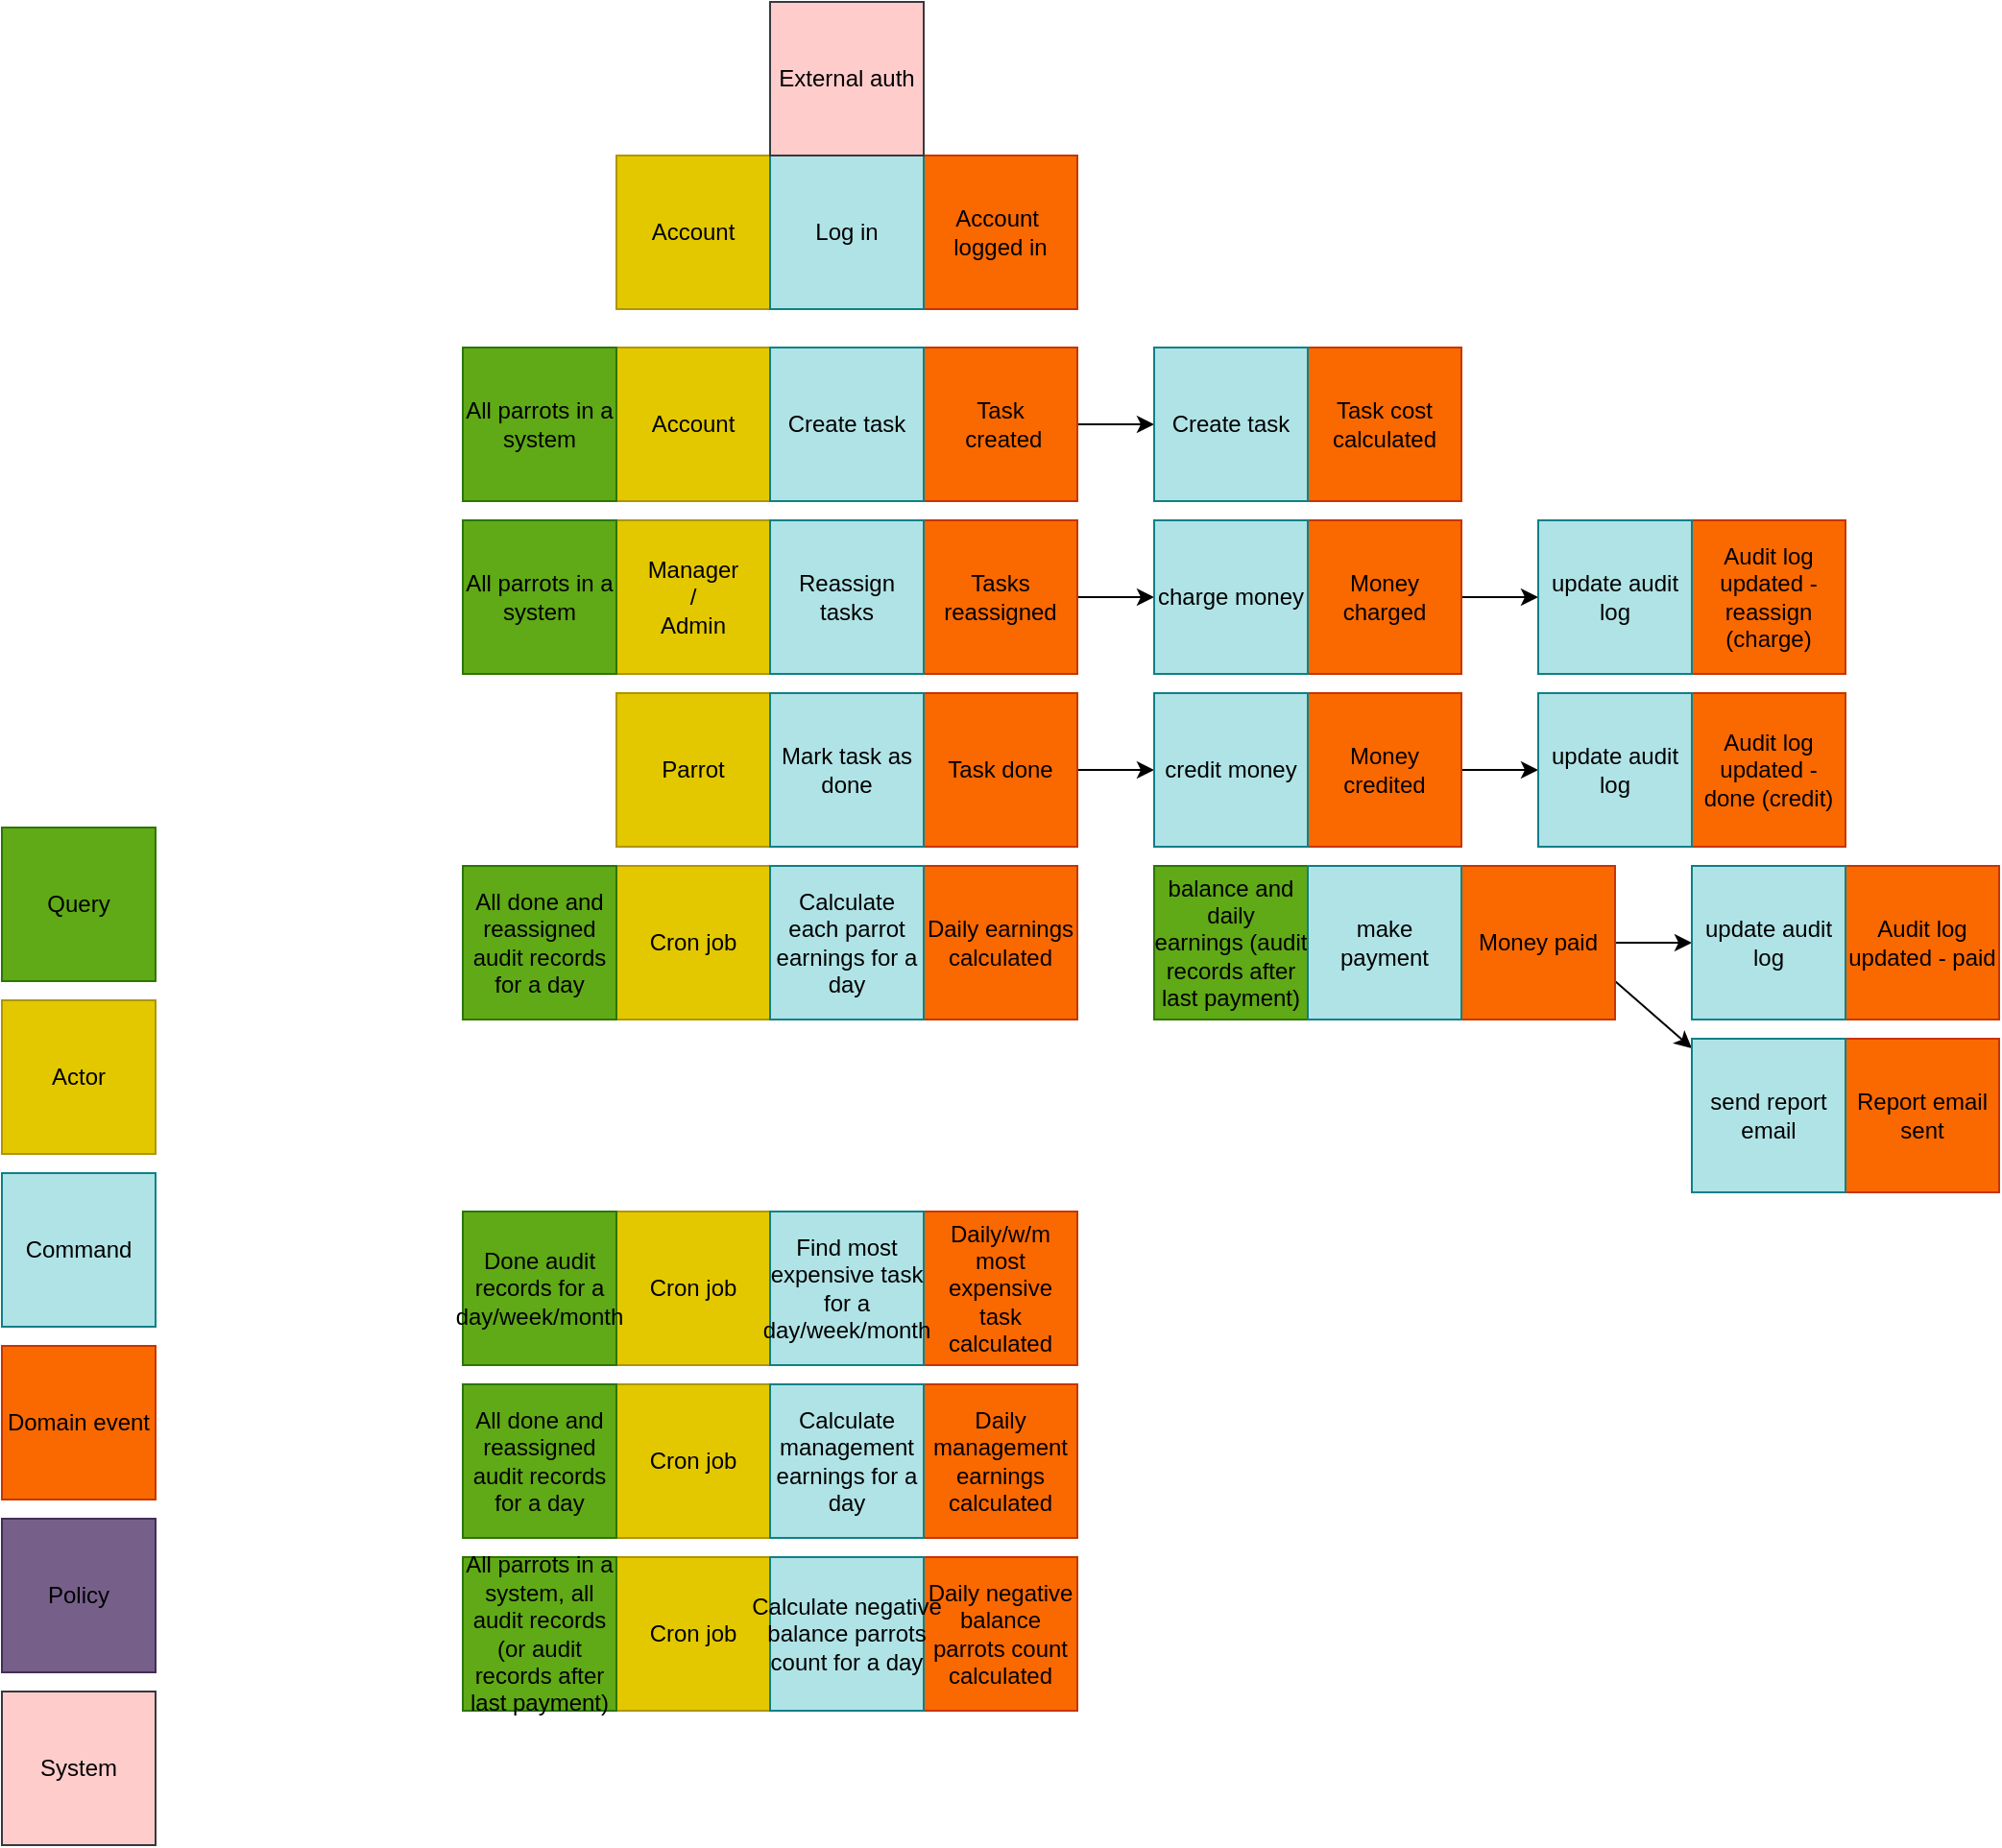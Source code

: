 <mxfile>
    <diagram id="uNnZSbMdCMKl7JxBLD7i" name="Page-1">
        <mxGraphModel dx="553" dy="1533" grid="1" gridSize="10" guides="1" tooltips="1" connect="1" arrows="1" fold="1" page="0" pageScale="1" pageWidth="850" pageHeight="1100" math="0" shadow="0">
            <root>
                <mxCell id="0"/>
                <mxCell id="1" parent="0"/>
                <mxCell id="2" value="&lt;font color=&quot;#000000&quot;&gt;Query&lt;/font&gt;" style="whiteSpace=wrap;html=1;aspect=fixed;fillColor=#60a917;fontColor=#ffffff;strokeColor=#2D7600;" parent="1" vertex="1">
                    <mxGeometry x="30" y="30" width="80" height="80" as="geometry"/>
                </mxCell>
                <mxCell id="3" value="Actor" style="whiteSpace=wrap;html=1;aspect=fixed;fillColor=#e3c800;fontColor=#000000;strokeColor=#B09500;" parent="1" vertex="1">
                    <mxGeometry x="30" y="120" width="80" height="80" as="geometry"/>
                </mxCell>
                <mxCell id="5" value="&lt;font color=&quot;#000000&quot;&gt;Command&lt;/font&gt;" style="whiteSpace=wrap;html=1;aspect=fixed;fillColor=#b0e3e6;strokeColor=#0e8088;" parent="1" vertex="1">
                    <mxGeometry x="30" y="210" width="80" height="80" as="geometry"/>
                </mxCell>
                <mxCell id="6" value="Domain event" style="whiteSpace=wrap;html=1;aspect=fixed;fontColor=#000000;fillColor=#fa6800;strokeColor=#C73500;" parent="1" vertex="1">
                    <mxGeometry x="30" y="300" width="80" height="80" as="geometry"/>
                </mxCell>
                <mxCell id="7" value="&lt;font color=&quot;#000000&quot;&gt;Policy&lt;/font&gt;" style="whiteSpace=wrap;html=1;aspect=fixed;fontColor=#ffffff;fillColor=#76608a;strokeColor=#432D57;" parent="1" vertex="1">
                    <mxGeometry x="30" y="390" width="80" height="80" as="geometry"/>
                </mxCell>
                <mxCell id="8" value="&lt;font color=&quot;#000000&quot;&gt;System&lt;/font&gt;" style="whiteSpace=wrap;html=1;aspect=fixed;fillColor=#ffcccc;strokeColor=#36393d;" parent="1" vertex="1">
                    <mxGeometry x="30" y="480" width="80" height="80" as="geometry"/>
                </mxCell>
                <mxCell id="12" value="Account&amp;nbsp; logged in" style="whiteSpace=wrap;html=1;aspect=fixed;fontColor=#000000;fillColor=#fa6800;strokeColor=#C73500;" parent="1" vertex="1">
                    <mxGeometry x="510" y="-320" width="80" height="80" as="geometry"/>
                </mxCell>
                <mxCell id="56" value="" style="edgeStyle=none;html=1;" parent="1" source="14" target="55" edge="1">
                    <mxGeometry relative="1" as="geometry"/>
                </mxCell>
                <mxCell id="14" value="Task&lt;br&gt;&amp;nbsp;created" style="whiteSpace=wrap;html=1;aspect=fixed;fontColor=#000000;fillColor=#fa6800;strokeColor=#C73500;" parent="1" vertex="1">
                    <mxGeometry x="510" y="-220" width="80" height="80" as="geometry"/>
                </mxCell>
                <mxCell id="67" value="" style="edgeStyle=none;html=1;" parent="1" source="15" target="66" edge="1">
                    <mxGeometry relative="1" as="geometry"/>
                </mxCell>
                <mxCell id="15" value="Tasks reassigned" style="whiteSpace=wrap;html=1;aspect=fixed;fontColor=#000000;fillColor=#fa6800;strokeColor=#C73500;" parent="1" vertex="1">
                    <mxGeometry x="510" y="-130" width="80" height="80" as="geometry"/>
                </mxCell>
                <mxCell id="73" value="" style="edgeStyle=none;html=1;" parent="1" source="16" target="72" edge="1">
                    <mxGeometry relative="1" as="geometry"/>
                </mxCell>
                <mxCell id="16" value="Task done" style="whiteSpace=wrap;html=1;aspect=fixed;fontColor=#000000;fillColor=#fa6800;strokeColor=#C73500;" parent="1" vertex="1">
                    <mxGeometry x="510" y="-40" width="80" height="80" as="geometry"/>
                </mxCell>
                <mxCell id="18" value="Task cost calculated" style="whiteSpace=wrap;html=1;aspect=fixed;fontColor=#000000;fillColor=#fa6800;strokeColor=#C73500;" parent="1" vertex="1">
                    <mxGeometry x="710" y="-220" width="80" height="80" as="geometry"/>
                </mxCell>
                <mxCell id="71" value="" style="edgeStyle=none;html=1;" parent="1" source="19" target="69" edge="1">
                    <mxGeometry relative="1" as="geometry"/>
                </mxCell>
                <mxCell id="19" value="Money charged" style="whiteSpace=wrap;html=1;aspect=fixed;fontColor=#000000;fillColor=#fa6800;strokeColor=#C73500;" parent="1" vertex="1">
                    <mxGeometry x="710" y="-130" width="80" height="80" as="geometry"/>
                </mxCell>
                <mxCell id="76" value="" style="edgeStyle=none;html=1;" parent="1" source="20" target="75" edge="1">
                    <mxGeometry relative="1" as="geometry"/>
                </mxCell>
                <mxCell id="20" value="Money credited" style="whiteSpace=wrap;html=1;aspect=fixed;fontColor=#000000;fillColor=#fa6800;strokeColor=#C73500;" parent="1" vertex="1">
                    <mxGeometry x="710" y="-40" width="80" height="80" as="geometry"/>
                </mxCell>
                <mxCell id="21" value="Daily earnings calculated" style="whiteSpace=wrap;html=1;aspect=fixed;fontColor=#000000;fillColor=#fa6800;strokeColor=#C73500;" parent="1" vertex="1">
                    <mxGeometry x="510" y="50" width="80" height="80" as="geometry"/>
                </mxCell>
                <mxCell id="22" value="Report email sent" style="whiteSpace=wrap;html=1;aspect=fixed;fontColor=#000000;fillColor=#fa6800;strokeColor=#C73500;" parent="1" vertex="1">
                    <mxGeometry x="990" y="140" width="80" height="80" as="geometry"/>
                </mxCell>
                <mxCell id="80" value="" style="edgeStyle=none;html=1;" parent="1" source="24" target="79" edge="1">
                    <mxGeometry relative="1" as="geometry"/>
                </mxCell>
                <mxCell id="82" style="edgeStyle=none;html=1;exitX=1;exitY=0.75;exitDx=0;exitDy=0;" parent="1" source="24" target="81" edge="1">
                    <mxGeometry relative="1" as="geometry"/>
                </mxCell>
                <mxCell id="24" value="Money paid" style="whiteSpace=wrap;html=1;aspect=fixed;fontColor=#000000;fillColor=#fa6800;strokeColor=#C73500;" parent="1" vertex="1">
                    <mxGeometry x="790" y="50" width="80" height="80" as="geometry"/>
                </mxCell>
                <mxCell id="25" value="Audit log updated - paid" style="whiteSpace=wrap;html=1;aspect=fixed;fontColor=#000000;fillColor=#fa6800;strokeColor=#C73500;" parent="1" vertex="1">
                    <mxGeometry x="990" y="50" width="80" height="80" as="geometry"/>
                </mxCell>
                <mxCell id="26" value="Daily management earnings calculated" style="whiteSpace=wrap;html=1;aspect=fixed;fontColor=#000000;fillColor=#fa6800;strokeColor=#C73500;" parent="1" vertex="1">
                    <mxGeometry x="510" y="320" width="80" height="80" as="geometry"/>
                </mxCell>
                <mxCell id="27" value="Daily negative balance parrots count calculated" style="whiteSpace=wrap;html=1;aspect=fixed;fontColor=#000000;fillColor=#fa6800;strokeColor=#C73500;" parent="1" vertex="1">
                    <mxGeometry x="510" y="410" width="80" height="80" as="geometry"/>
                </mxCell>
                <mxCell id="28" value="Daily/w/m most expensive task calculated" style="whiteSpace=wrap;html=1;aspect=fixed;fontColor=#000000;fillColor=#fa6800;strokeColor=#C73500;" parent="1" vertex="1">
                    <mxGeometry x="510" y="230" width="80" height="80" as="geometry"/>
                </mxCell>
                <mxCell id="29" value="Account" style="whiteSpace=wrap;html=1;aspect=fixed;fillColor=#e3c800;fontColor=#000000;strokeColor=#B09500;" parent="1" vertex="1">
                    <mxGeometry x="350" y="-320" width="80" height="80" as="geometry"/>
                </mxCell>
                <mxCell id="30" value="&lt;font color=&quot;#000000&quot;&gt;Log in&lt;/font&gt;" style="whiteSpace=wrap;html=1;aspect=fixed;fillColor=#b0e3e6;strokeColor=#0e8088;" parent="1" vertex="1">
                    <mxGeometry x="430" y="-320" width="80" height="80" as="geometry"/>
                </mxCell>
                <mxCell id="31" value="Account" style="whiteSpace=wrap;html=1;aspect=fixed;fillColor=#e3c800;fontColor=#000000;strokeColor=#B09500;" parent="1" vertex="1">
                    <mxGeometry x="350" y="-220" width="80" height="80" as="geometry"/>
                </mxCell>
                <mxCell id="32" value="&lt;font color=&quot;#000000&quot;&gt;Create task&lt;/font&gt;" style="whiteSpace=wrap;html=1;aspect=fixed;fillColor=#b0e3e6;strokeColor=#0e8088;" parent="1" vertex="1">
                    <mxGeometry x="430" y="-220" width="80" height="80" as="geometry"/>
                </mxCell>
                <mxCell id="33" value="&lt;font color=&quot;#000000&quot;&gt;All parrots in a system&lt;/font&gt;" style="whiteSpace=wrap;html=1;aspect=fixed;fillColor=#60a917;fontColor=#ffffff;strokeColor=#2D7600;" parent="1" vertex="1">
                    <mxGeometry x="270" y="-220" width="80" height="80" as="geometry"/>
                </mxCell>
                <mxCell id="34" value="Manager&lt;br&gt;/&lt;br&gt;Admin" style="whiteSpace=wrap;html=1;aspect=fixed;fillColor=#e3c800;fontColor=#000000;strokeColor=#B09500;" parent="1" vertex="1">
                    <mxGeometry x="350" y="-130" width="80" height="80" as="geometry"/>
                </mxCell>
                <mxCell id="35" value="&lt;font color=&quot;#000000&quot;&gt;Reassign tasks&lt;/font&gt;" style="whiteSpace=wrap;html=1;aspect=fixed;fillColor=#b0e3e6;strokeColor=#0e8088;" parent="1" vertex="1">
                    <mxGeometry x="430" y="-130" width="80" height="80" as="geometry"/>
                </mxCell>
                <mxCell id="36" value="&lt;font color=&quot;#000000&quot;&gt;All parrots in a system&lt;/font&gt;" style="whiteSpace=wrap;html=1;aspect=fixed;fillColor=#60a917;fontColor=#ffffff;strokeColor=#2D7600;" parent="1" vertex="1">
                    <mxGeometry x="270" y="-130" width="80" height="80" as="geometry"/>
                </mxCell>
                <mxCell id="37" value="Parrot" style="whiteSpace=wrap;html=1;aspect=fixed;fillColor=#e3c800;fontColor=#000000;strokeColor=#B09500;" parent="1" vertex="1">
                    <mxGeometry x="350" y="-40" width="80" height="80" as="geometry"/>
                </mxCell>
                <mxCell id="38" value="&lt;font color=&quot;#000000&quot;&gt;Mark task as done&lt;/font&gt;" style="whiteSpace=wrap;html=1;aspect=fixed;fillColor=#b0e3e6;strokeColor=#0e8088;" parent="1" vertex="1">
                    <mxGeometry x="430" y="-40" width="80" height="80" as="geometry"/>
                </mxCell>
                <mxCell id="39" value="Audit log updated - reassign (charge)" style="whiteSpace=wrap;html=1;aspect=fixed;fontColor=#000000;fillColor=#fa6800;strokeColor=#C73500;" parent="1" vertex="1">
                    <mxGeometry x="910" y="-130" width="80" height="80" as="geometry"/>
                </mxCell>
                <mxCell id="40" value="Audit log updated - done (credit)" style="whiteSpace=wrap;html=1;aspect=fixed;fontColor=#000000;fillColor=#fa6800;strokeColor=#C73500;" parent="1" vertex="1">
                    <mxGeometry x="910" y="-40" width="80" height="80" as="geometry"/>
                </mxCell>
                <mxCell id="41" value="Cron job" style="whiteSpace=wrap;html=1;aspect=fixed;fillColor=#e3c800;fontColor=#000000;strokeColor=#B09500;" parent="1" vertex="1">
                    <mxGeometry x="350" y="320" width="80" height="80" as="geometry"/>
                </mxCell>
                <mxCell id="42" value="Cron job" style="whiteSpace=wrap;html=1;aspect=fixed;fillColor=#e3c800;fontColor=#000000;strokeColor=#B09500;" parent="1" vertex="1">
                    <mxGeometry x="350" y="230" width="80" height="80" as="geometry"/>
                </mxCell>
                <mxCell id="43" value="Cron job" style="whiteSpace=wrap;html=1;aspect=fixed;fillColor=#e3c800;fontColor=#000000;strokeColor=#B09500;" parent="1" vertex="1">
                    <mxGeometry x="350" y="410" width="80" height="80" as="geometry"/>
                </mxCell>
                <mxCell id="44" value="&lt;span style=&quot;color: rgb(0, 0, 0);&quot;&gt;Done audit records for a day/week/month&lt;/span&gt;" style="whiteSpace=wrap;html=1;aspect=fixed;fillColor=#60a917;fontColor=#ffffff;strokeColor=#2D7600;" parent="1" vertex="1">
                    <mxGeometry x="270" y="230" width="80" height="80" as="geometry"/>
                </mxCell>
                <mxCell id="45" value="&lt;font color=&quot;#000000&quot;&gt;Find most expensive task for a day/week/month&lt;/font&gt;" style="whiteSpace=wrap;html=1;aspect=fixed;fillColor=#b0e3e6;strokeColor=#0e8088;" parent="1" vertex="1">
                    <mxGeometry x="430" y="230" width="80" height="80" as="geometry"/>
                </mxCell>
                <mxCell id="46" value="&lt;font color=&quot;#000000&quot;&gt;All done and reassigned audit records for a day&lt;/font&gt;" style="whiteSpace=wrap;html=1;aspect=fixed;fillColor=#60a917;fontColor=#ffffff;strokeColor=#2D7600;" parent="1" vertex="1">
                    <mxGeometry x="270" y="320" width="80" height="80" as="geometry"/>
                </mxCell>
                <mxCell id="47" value="&lt;font color=&quot;#000000&quot;&gt;Calculate management earnings for a day&lt;/font&gt;" style="whiteSpace=wrap;html=1;aspect=fixed;fillColor=#b0e3e6;strokeColor=#0e8088;" parent="1" vertex="1">
                    <mxGeometry x="430" y="320" width="80" height="80" as="geometry"/>
                </mxCell>
                <mxCell id="48" value="Cron job" style="whiteSpace=wrap;html=1;aspect=fixed;fillColor=#e3c800;fontColor=#000000;strokeColor=#B09500;" parent="1" vertex="1">
                    <mxGeometry x="350" y="50" width="80" height="80" as="geometry"/>
                </mxCell>
                <mxCell id="49" value="&lt;font color=&quot;#000000&quot;&gt;Calculate each parrot earnings for a day&lt;/font&gt;" style="whiteSpace=wrap;html=1;aspect=fixed;fillColor=#b0e3e6;strokeColor=#0e8088;" parent="1" vertex="1">
                    <mxGeometry x="430" y="50" width="80" height="80" as="geometry"/>
                </mxCell>
                <mxCell id="50" value="&lt;span style=&quot;color: rgb(0, 0, 0);&quot;&gt;All done and reassigned audit records for a day&lt;/span&gt;" style="whiteSpace=wrap;html=1;aspect=fixed;fillColor=#60a917;fontColor=#ffffff;strokeColor=#2D7600;" parent="1" vertex="1">
                    <mxGeometry x="270" y="50" width="80" height="80" as="geometry"/>
                </mxCell>
                <mxCell id="51" value="&lt;font color=&quot;#000000&quot;&gt;All parrots in a system, all audit records (or audit records after last payment)&lt;/font&gt;" style="whiteSpace=wrap;html=1;aspect=fixed;fillColor=#60a917;fontColor=#ffffff;strokeColor=#2D7600;" parent="1" vertex="1">
                    <mxGeometry x="270" y="410" width="80" height="80" as="geometry"/>
                </mxCell>
                <mxCell id="52" value="&lt;font color=&quot;#000000&quot;&gt;balance and daily earnings&amp;nbsp;&lt;/font&gt;&lt;span style=&quot;color: rgb(0, 0, 0);&quot;&gt;(audit records after last payment)&lt;/span&gt;" style="whiteSpace=wrap;html=1;aspect=fixed;fillColor=#60a917;fontColor=#ffffff;strokeColor=#2D7600;" parent="1" vertex="1">
                    <mxGeometry x="630" y="50" width="80" height="80" as="geometry"/>
                </mxCell>
                <mxCell id="54" value="&lt;font color=&quot;#000000&quot;&gt;Calculate&amp;nbsp;&lt;/font&gt;&lt;span style=&quot;color: rgb(0, 0, 0);&quot;&gt;negative balance parrots count&lt;/span&gt;&lt;font color=&quot;#000000&quot;&gt;&amp;nbsp;for a day&lt;/font&gt;" style="whiteSpace=wrap;html=1;aspect=fixed;fillColor=#b0e3e6;strokeColor=#0e8088;" parent="1" vertex="1">
                    <mxGeometry x="430" y="410" width="80" height="80" as="geometry"/>
                </mxCell>
                <mxCell id="55" value="&lt;font color=&quot;#000000&quot;&gt;Create task&lt;/font&gt;" style="whiteSpace=wrap;html=1;aspect=fixed;fillColor=#b0e3e6;strokeColor=#0e8088;" parent="1" vertex="1">
                    <mxGeometry x="630" y="-220" width="80" height="80" as="geometry"/>
                </mxCell>
                <mxCell id="66" value="&lt;font color=&quot;#000000&quot;&gt;charge money&lt;/font&gt;" style="whiteSpace=wrap;html=1;aspect=fixed;fillColor=#b0e3e6;strokeColor=#0e8088;" parent="1" vertex="1">
                    <mxGeometry x="630" y="-130" width="80" height="80" as="geometry"/>
                </mxCell>
                <mxCell id="69" value="&lt;font color=&quot;#000000&quot;&gt;update audit log&lt;/font&gt;" style="whiteSpace=wrap;html=1;aspect=fixed;fillColor=#b0e3e6;strokeColor=#0e8088;" parent="1" vertex="1">
                    <mxGeometry x="830" y="-130" width="80" height="80" as="geometry"/>
                </mxCell>
                <mxCell id="72" value="&lt;font color=&quot;#000000&quot;&gt;credit money&lt;/font&gt;" style="whiteSpace=wrap;html=1;aspect=fixed;fillColor=#b0e3e6;strokeColor=#0e8088;" parent="1" vertex="1">
                    <mxGeometry x="630" y="-40" width="80" height="80" as="geometry"/>
                </mxCell>
                <mxCell id="75" value="&lt;font color=&quot;#000000&quot;&gt;update audit log&lt;/font&gt;" style="whiteSpace=wrap;html=1;aspect=fixed;fillColor=#b0e3e6;strokeColor=#0e8088;" parent="1" vertex="1">
                    <mxGeometry x="830" y="-40" width="80" height="80" as="geometry"/>
                </mxCell>
                <mxCell id="78" value="&lt;font color=&quot;#000000&quot;&gt;make payment&lt;/font&gt;" style="whiteSpace=wrap;html=1;aspect=fixed;fillColor=#b0e3e6;strokeColor=#0e8088;" parent="1" vertex="1">
                    <mxGeometry x="710" y="50" width="80" height="80" as="geometry"/>
                </mxCell>
                <mxCell id="79" value="&lt;font color=&quot;#000000&quot;&gt;update audit log&lt;/font&gt;" style="whiteSpace=wrap;html=1;aspect=fixed;fillColor=#b0e3e6;strokeColor=#0e8088;" parent="1" vertex="1">
                    <mxGeometry x="910" y="50" width="80" height="80" as="geometry"/>
                </mxCell>
                <mxCell id="81" value="&lt;font color=&quot;#000000&quot;&gt;send report email&lt;/font&gt;" style="whiteSpace=wrap;html=1;aspect=fixed;fillColor=#b0e3e6;strokeColor=#0e8088;" parent="1" vertex="1">
                    <mxGeometry x="910" y="140" width="80" height="80" as="geometry"/>
                </mxCell>
                <mxCell id="83" value="&lt;span style=&quot;color: rgb(0, 0, 0);&quot;&gt;External auth&lt;/span&gt;" style="whiteSpace=wrap;html=1;aspect=fixed;fillColor=#ffcccc;strokeColor=#36393d;" vertex="1" parent="1">
                    <mxGeometry x="430" y="-400" width="80" height="80" as="geometry"/>
                </mxCell>
            </root>
        </mxGraphModel>
    </diagram>
</mxfile>